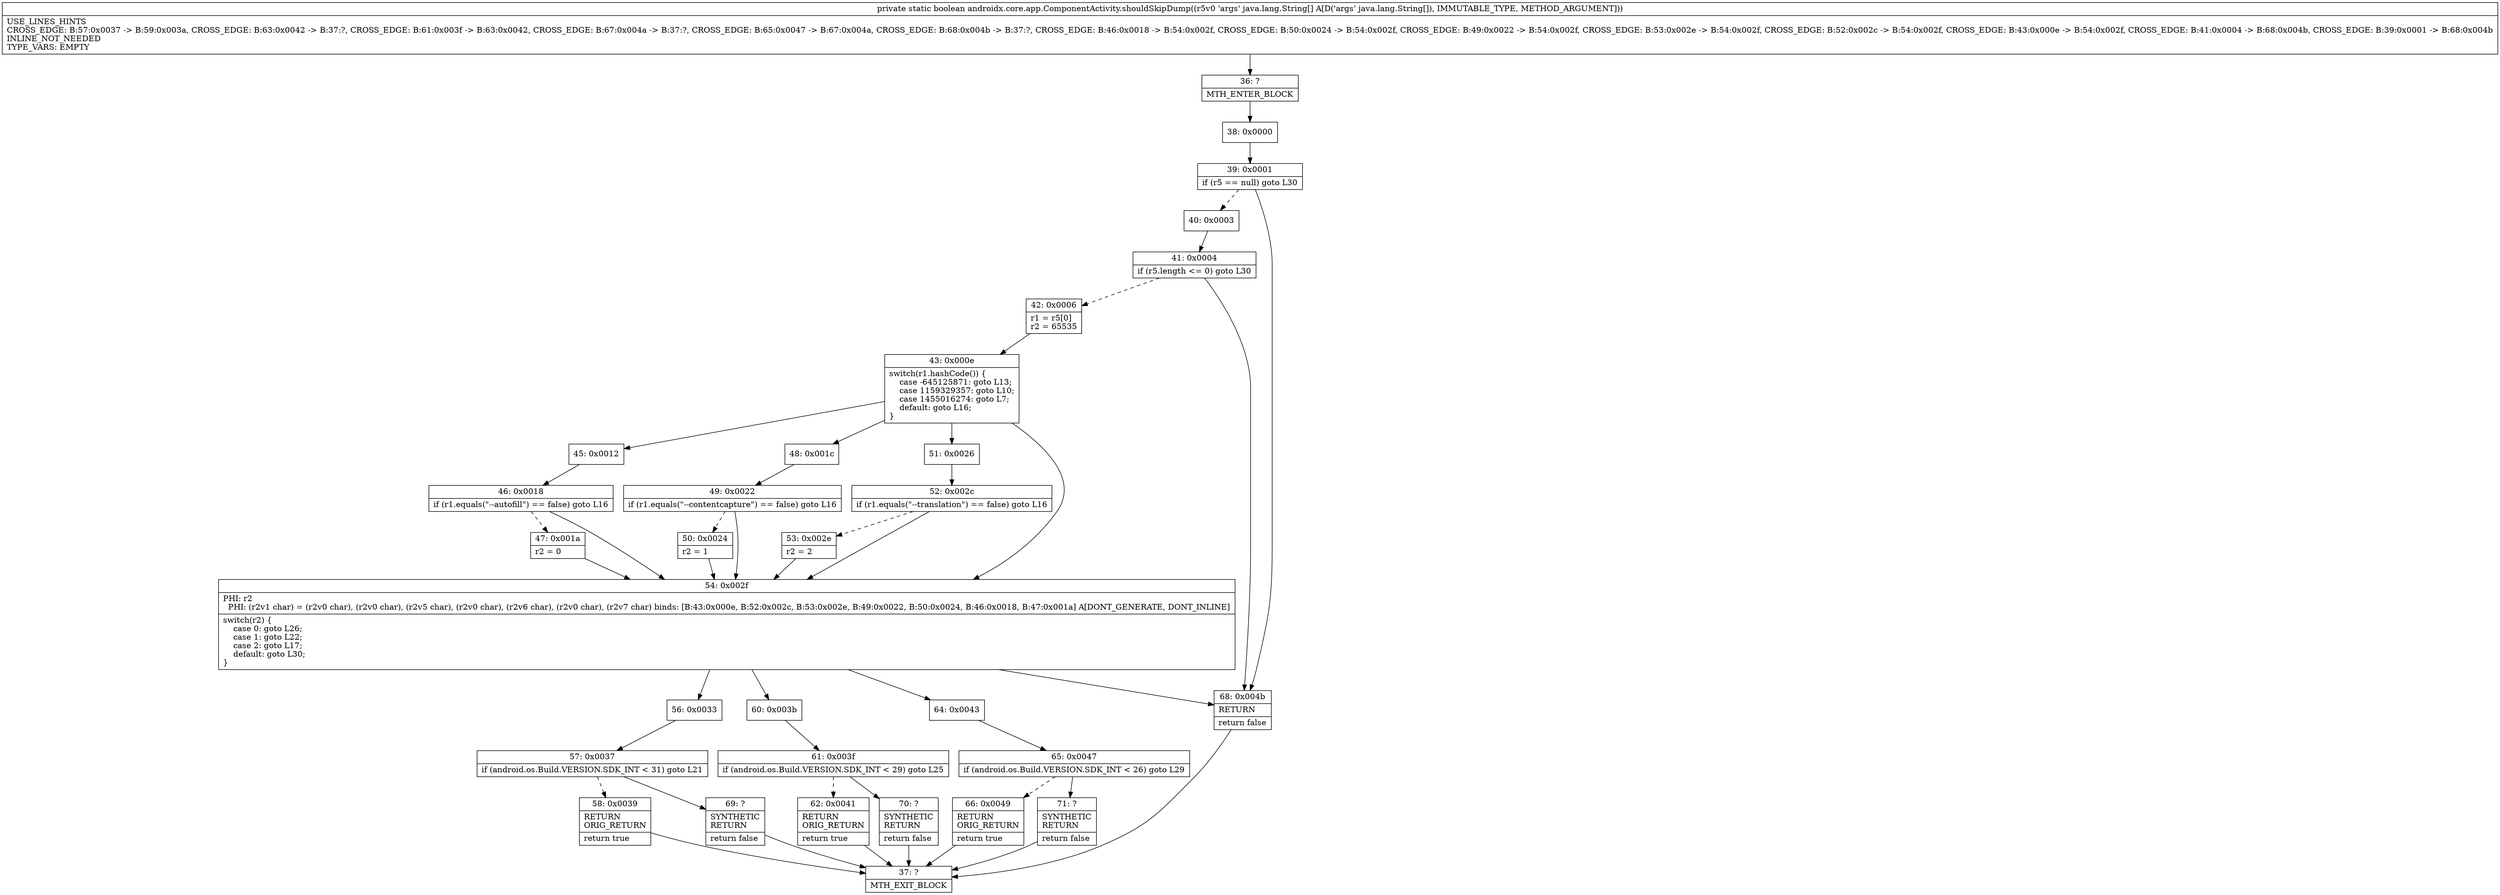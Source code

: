 digraph "CFG forandroidx.core.app.ComponentActivity.shouldSkipDump([Ljava\/lang\/String;)Z" {
Node_36 [shape=record,label="{36\:\ ?|MTH_ENTER_BLOCK\l}"];
Node_38 [shape=record,label="{38\:\ 0x0000}"];
Node_39 [shape=record,label="{39\:\ 0x0001|if (r5 == null) goto L30\l}"];
Node_40 [shape=record,label="{40\:\ 0x0003}"];
Node_41 [shape=record,label="{41\:\ 0x0004|if (r5.length \<= 0) goto L30\l}"];
Node_42 [shape=record,label="{42\:\ 0x0006|r1 = r5[0]\lr2 = 65535\l}"];
Node_43 [shape=record,label="{43\:\ 0x000e|switch(r1.hashCode()) \{\l    case \-645125871: goto L13;\l    case 1159329357: goto L10;\l    case 1455016274: goto L7;\l    default: goto L16;\l\}\l}"];
Node_45 [shape=record,label="{45\:\ 0x0012}"];
Node_46 [shape=record,label="{46\:\ 0x0018|if (r1.equals(\"\-\-autofill\") == false) goto L16\l}"];
Node_47 [shape=record,label="{47\:\ 0x001a|r2 = 0\l}"];
Node_48 [shape=record,label="{48\:\ 0x001c}"];
Node_49 [shape=record,label="{49\:\ 0x0022|if (r1.equals(\"\-\-contentcapture\") == false) goto L16\l}"];
Node_50 [shape=record,label="{50\:\ 0x0024|r2 = 1\l}"];
Node_51 [shape=record,label="{51\:\ 0x0026}"];
Node_52 [shape=record,label="{52\:\ 0x002c|if (r1.equals(\"\-\-translation\") == false) goto L16\l}"];
Node_53 [shape=record,label="{53\:\ 0x002e|r2 = 2\l}"];
Node_54 [shape=record,label="{54\:\ 0x002f|PHI: r2 \l  PHI: (r2v1 char) = (r2v0 char), (r2v0 char), (r2v5 char), (r2v0 char), (r2v6 char), (r2v0 char), (r2v7 char) binds: [B:43:0x000e, B:52:0x002c, B:53:0x002e, B:49:0x0022, B:50:0x0024, B:46:0x0018, B:47:0x001a] A[DONT_GENERATE, DONT_INLINE]\l|switch(r2) \{\l    case 0: goto L26;\l    case 1: goto L22;\l    case 2: goto L17;\l    default: goto L30;\l\}\l}"];
Node_56 [shape=record,label="{56\:\ 0x0033}"];
Node_57 [shape=record,label="{57\:\ 0x0037|if (android.os.Build.VERSION.SDK_INT \< 31) goto L21\l}"];
Node_58 [shape=record,label="{58\:\ 0x0039|RETURN\lORIG_RETURN\l|return true\l}"];
Node_37 [shape=record,label="{37\:\ ?|MTH_EXIT_BLOCK\l}"];
Node_69 [shape=record,label="{69\:\ ?|SYNTHETIC\lRETURN\l|return false\l}"];
Node_60 [shape=record,label="{60\:\ 0x003b}"];
Node_61 [shape=record,label="{61\:\ 0x003f|if (android.os.Build.VERSION.SDK_INT \< 29) goto L25\l}"];
Node_62 [shape=record,label="{62\:\ 0x0041|RETURN\lORIG_RETURN\l|return true\l}"];
Node_70 [shape=record,label="{70\:\ ?|SYNTHETIC\lRETURN\l|return false\l}"];
Node_64 [shape=record,label="{64\:\ 0x0043}"];
Node_65 [shape=record,label="{65\:\ 0x0047|if (android.os.Build.VERSION.SDK_INT \< 26) goto L29\l}"];
Node_66 [shape=record,label="{66\:\ 0x0049|RETURN\lORIG_RETURN\l|return true\l}"];
Node_71 [shape=record,label="{71\:\ ?|SYNTHETIC\lRETURN\l|return false\l}"];
Node_68 [shape=record,label="{68\:\ 0x004b|RETURN\l|return false\l}"];
MethodNode[shape=record,label="{private static boolean androidx.core.app.ComponentActivity.shouldSkipDump((r5v0 'args' java.lang.String[] A[D('args' java.lang.String[]), IMMUTABLE_TYPE, METHOD_ARGUMENT]))  | USE_LINES_HINTS\lCROSS_EDGE: B:57:0x0037 \-\> B:59:0x003a, CROSS_EDGE: B:63:0x0042 \-\> B:37:?, CROSS_EDGE: B:61:0x003f \-\> B:63:0x0042, CROSS_EDGE: B:67:0x004a \-\> B:37:?, CROSS_EDGE: B:65:0x0047 \-\> B:67:0x004a, CROSS_EDGE: B:68:0x004b \-\> B:37:?, CROSS_EDGE: B:46:0x0018 \-\> B:54:0x002f, CROSS_EDGE: B:50:0x0024 \-\> B:54:0x002f, CROSS_EDGE: B:49:0x0022 \-\> B:54:0x002f, CROSS_EDGE: B:53:0x002e \-\> B:54:0x002f, CROSS_EDGE: B:52:0x002c \-\> B:54:0x002f, CROSS_EDGE: B:43:0x000e \-\> B:54:0x002f, CROSS_EDGE: B:41:0x0004 \-\> B:68:0x004b, CROSS_EDGE: B:39:0x0001 \-\> B:68:0x004b\lINLINE_NOT_NEEDED\lTYPE_VARS: EMPTY\l}"];
MethodNode -> Node_36;Node_36 -> Node_38;
Node_38 -> Node_39;
Node_39 -> Node_40[style=dashed];
Node_39 -> Node_68;
Node_40 -> Node_41;
Node_41 -> Node_42[style=dashed];
Node_41 -> Node_68;
Node_42 -> Node_43;
Node_43 -> Node_45;
Node_43 -> Node_48;
Node_43 -> Node_51;
Node_43 -> Node_54;
Node_45 -> Node_46;
Node_46 -> Node_47[style=dashed];
Node_46 -> Node_54;
Node_47 -> Node_54;
Node_48 -> Node_49;
Node_49 -> Node_50[style=dashed];
Node_49 -> Node_54;
Node_50 -> Node_54;
Node_51 -> Node_52;
Node_52 -> Node_53[style=dashed];
Node_52 -> Node_54;
Node_53 -> Node_54;
Node_54 -> Node_56;
Node_54 -> Node_60;
Node_54 -> Node_64;
Node_54 -> Node_68;
Node_56 -> Node_57;
Node_57 -> Node_58[style=dashed];
Node_57 -> Node_69;
Node_58 -> Node_37;
Node_69 -> Node_37;
Node_60 -> Node_61;
Node_61 -> Node_62[style=dashed];
Node_61 -> Node_70;
Node_62 -> Node_37;
Node_70 -> Node_37;
Node_64 -> Node_65;
Node_65 -> Node_66[style=dashed];
Node_65 -> Node_71;
Node_66 -> Node_37;
Node_71 -> Node_37;
Node_68 -> Node_37;
}


